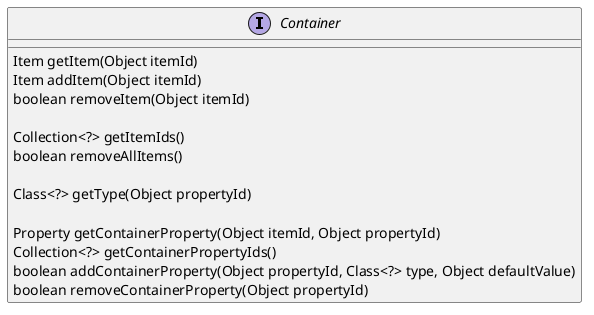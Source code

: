 @startuml

interface Container {
  Item getItem(Object itemId)
  Item addItem(Object itemId)
  boolean removeItem(Object itemId)

  Collection<?> getItemIds()
  boolean removeAllItems()

  Class<?> getType(Object propertyId)

  Property getContainerProperty(Object itemId, Object propertyId)
  Collection<?> getContainerPropertyIds()
  boolean addContainerProperty(Object propertyId, Class<?> type, Object defaultValue)
  boolean removeContainerProperty(Object propertyId)
}

@enduml
